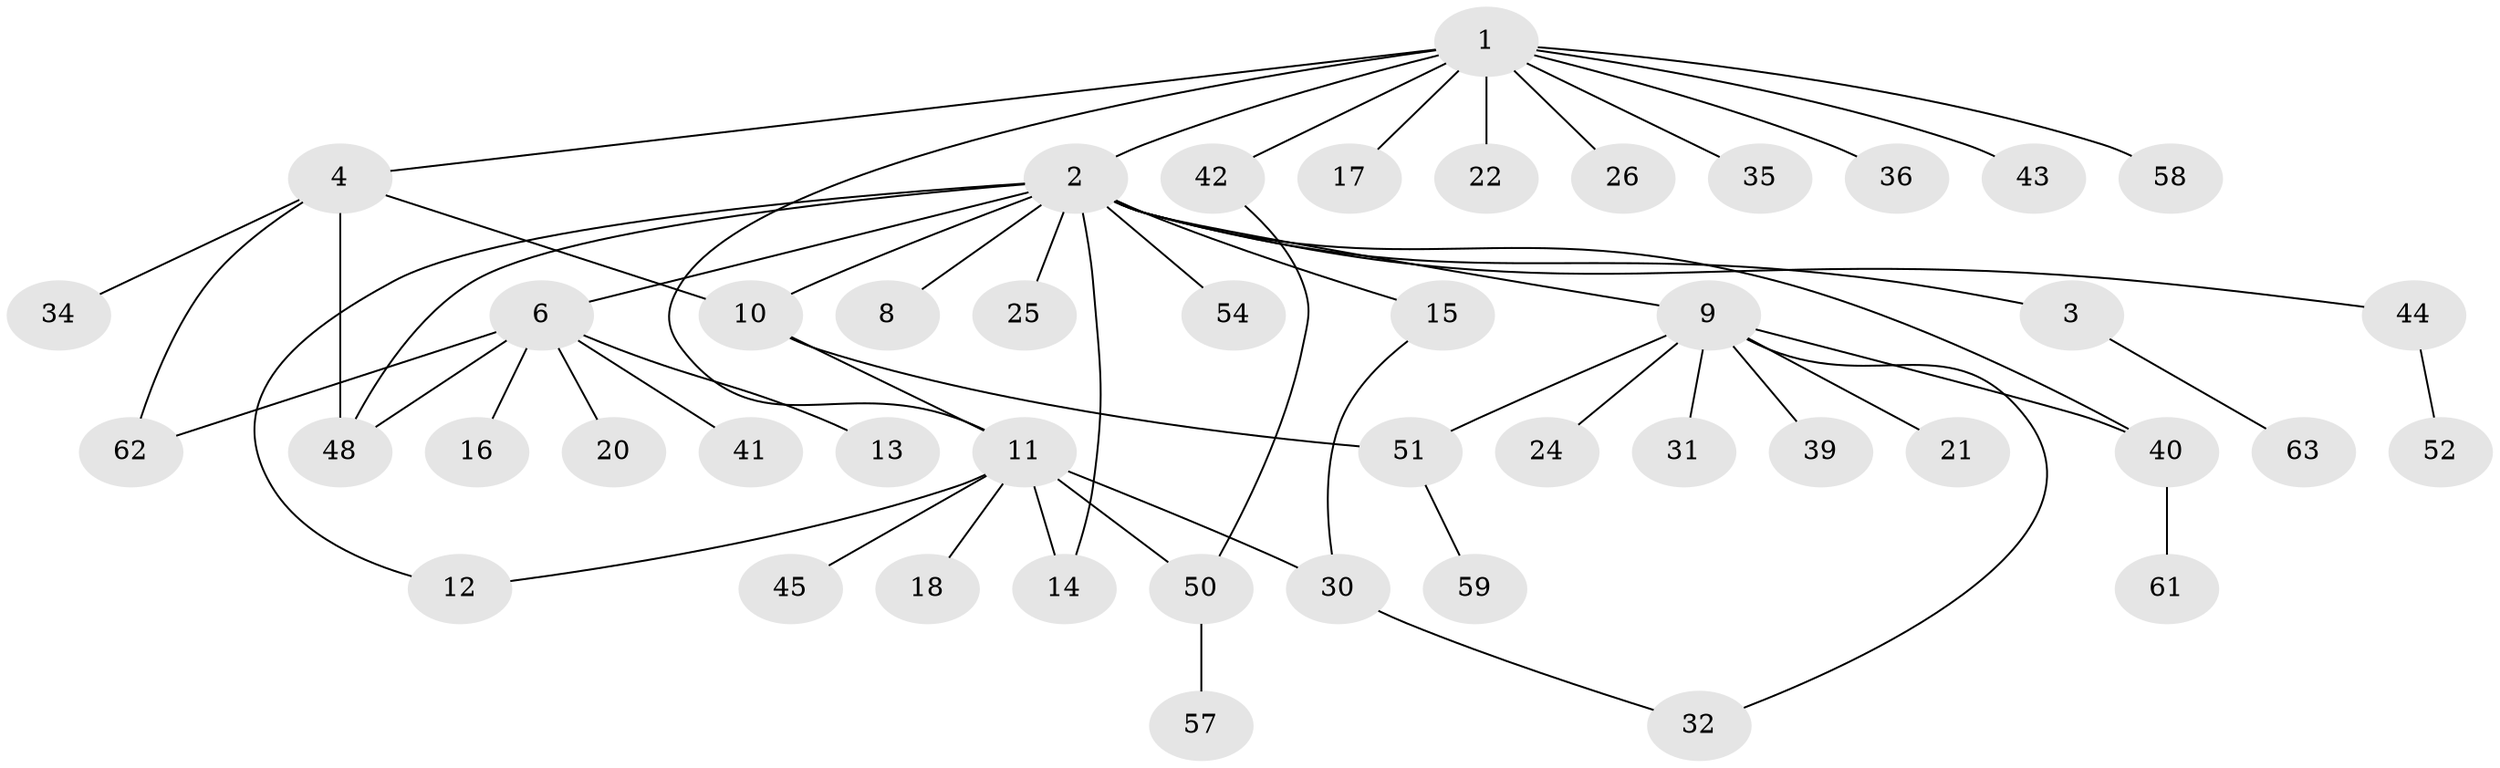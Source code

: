 // original degree distribution, {10: 0.015873015873015872, 14: 0.015873015873015872, 3: 0.1111111111111111, 4: 0.06349206349206349, 8: 0.031746031746031744, 2: 0.23809523809523808, 1: 0.49206349206349204, 5: 0.031746031746031744}
// Generated by graph-tools (version 1.1) at 2025/11/02/27/25 16:11:13]
// undirected, 46 vertices, 57 edges
graph export_dot {
graph [start="1"]
  node [color=gray90,style=filled];
  1 [super="+5"];
  2 [super="+7"];
  3 [super="+49"];
  4 [super="+38"];
  6 [super="+33"];
  8;
  9 [super="+19"];
  10;
  11 [super="+37"];
  12;
  13 [super="+60"];
  14 [super="+28"];
  15;
  16;
  17 [super="+23"];
  18;
  20;
  21;
  22;
  24;
  25 [super="+29"];
  26 [super="+27"];
  30 [super="+53"];
  31;
  32;
  34;
  35;
  36;
  39;
  40 [super="+46"];
  41;
  42;
  43;
  44 [super="+47"];
  45;
  48;
  50 [super="+56"];
  51 [super="+55"];
  52;
  54;
  57;
  58;
  59;
  61;
  62;
  63;
  1 -- 2;
  1 -- 4;
  1 -- 11;
  1 -- 17;
  1 -- 22;
  1 -- 26;
  1 -- 36;
  1 -- 43;
  1 -- 58;
  1 -- 42;
  1 -- 35;
  2 -- 3;
  2 -- 6;
  2 -- 8;
  2 -- 9;
  2 -- 10;
  2 -- 14;
  2 -- 15;
  2 -- 25;
  2 -- 40;
  2 -- 44;
  2 -- 48;
  2 -- 54;
  2 -- 12;
  3 -- 63;
  4 -- 10;
  4 -- 34;
  4 -- 48;
  4 -- 62;
  6 -- 13;
  6 -- 16;
  6 -- 20;
  6 -- 41;
  6 -- 48;
  6 -- 62;
  9 -- 21;
  9 -- 24;
  9 -- 32;
  9 -- 39;
  9 -- 40;
  9 -- 31;
  9 -- 51;
  10 -- 11;
  10 -- 51;
  11 -- 12;
  11 -- 18;
  11 -- 30;
  11 -- 45;
  11 -- 14;
  11 -- 50;
  15 -- 30;
  30 -- 32;
  40 -- 61;
  42 -- 50;
  44 -- 52;
  50 -- 57;
  51 -- 59;
}
